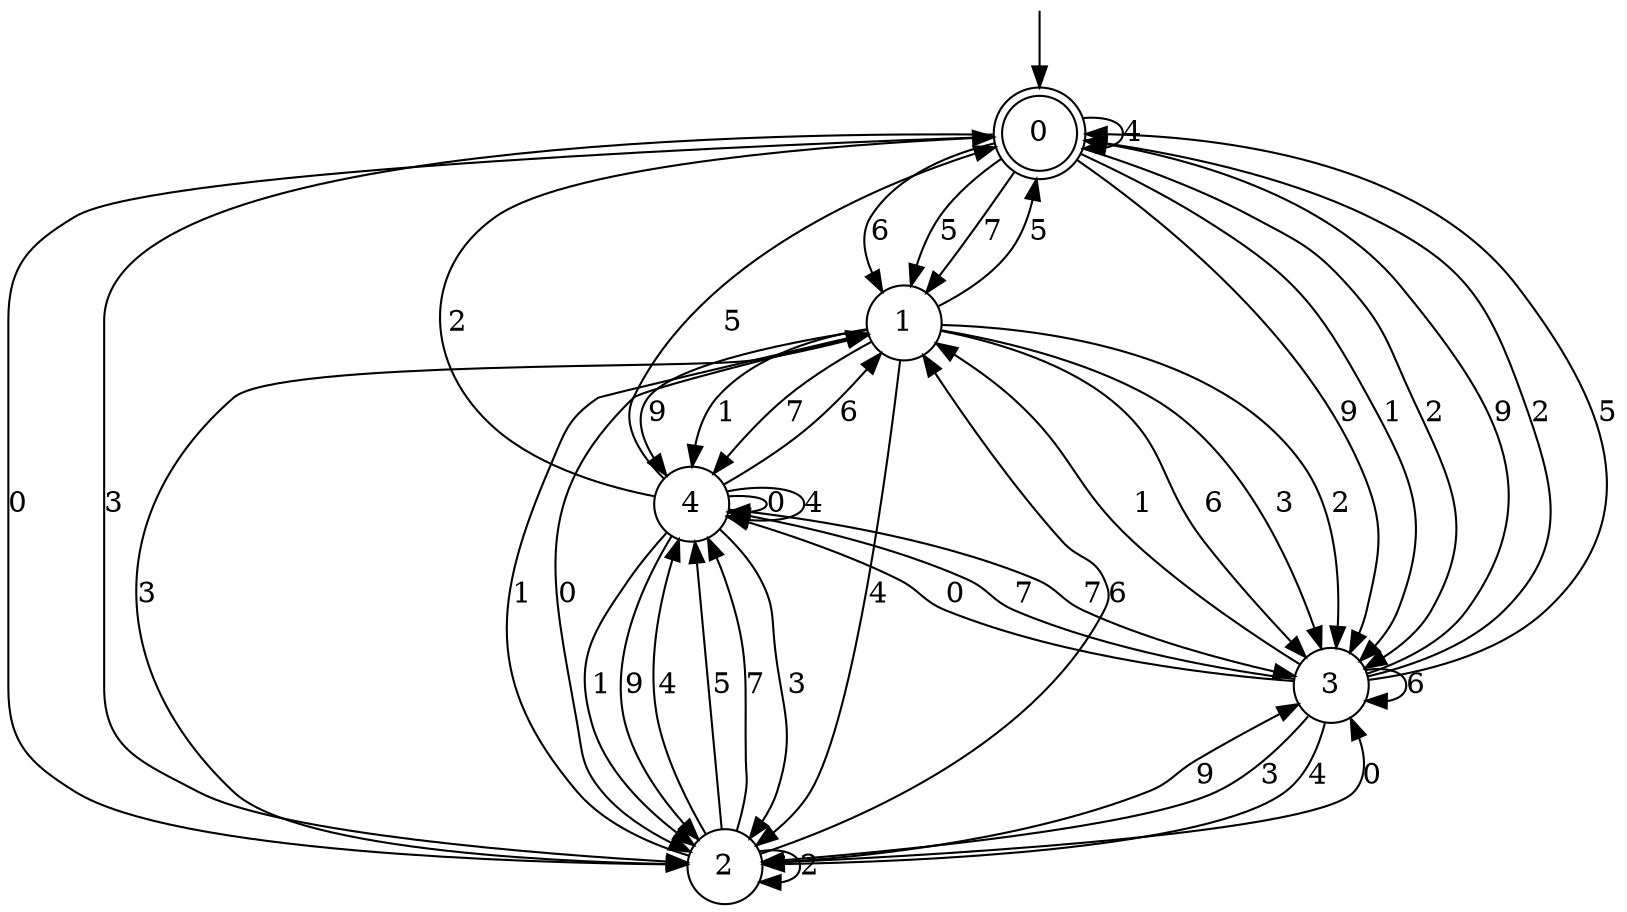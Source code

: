 digraph g {

	s0 [shape="doublecircle" label="0"];
	s1 [shape="circle" label="1"];
	s2 [shape="circle" label="2"];
	s3 [shape="circle" label="3"];
	s4 [shape="circle" label="4"];
	s0 -> s1 [label="6"];
	s0 -> s2 [label="0"];
	s0 -> s2 [label="3"];
	s0 -> s3 [label="9"];
	s0 -> s3 [label="1"];
	s0 -> s3 [label="2"];
	s0 -> s0 [label="4"];
	s0 -> s1 [label="5"];
	s0 -> s1 [label="7"];
	s1 -> s3 [label="6"];
	s1 -> s2 [label="0"];
	s1 -> s3 [label="3"];
	s1 -> s4 [label="9"];
	s1 -> s4 [label="1"];
	s1 -> s3 [label="2"];
	s1 -> s2 [label="4"];
	s1 -> s0 [label="5"];
	s1 -> s4 [label="7"];
	s2 -> s1 [label="6"];
	s2 -> s3 [label="0"];
	s2 -> s1 [label="3"];
	s2 -> s3 [label="9"];
	s2 -> s1 [label="1"];
	s2 -> s2 [label="2"];
	s2 -> s4 [label="4"];
	s2 -> s4 [label="5"];
	s2 -> s4 [label="7"];
	s3 -> s3 [label="6"];
	s3 -> s4 [label="0"];
	s3 -> s2 [label="3"];
	s3 -> s0 [label="9"];
	s3 -> s1 [label="1"];
	s3 -> s0 [label="2"];
	s3 -> s2 [label="4"];
	s3 -> s0 [label="5"];
	s3 -> s4 [label="7"];
	s4 -> s1 [label="6"];
	s4 -> s4 [label="0"];
	s4 -> s2 [label="3"];
	s4 -> s2 [label="9"];
	s4 -> s2 [label="1"];
	s4 -> s0 [label="2"];
	s4 -> s4 [label="4"];
	s4 -> s0 [label="5"];
	s4 -> s3 [label="7"];

__start0 [label="" shape="none" width="0" height="0"];
__start0 -> s0;

}
